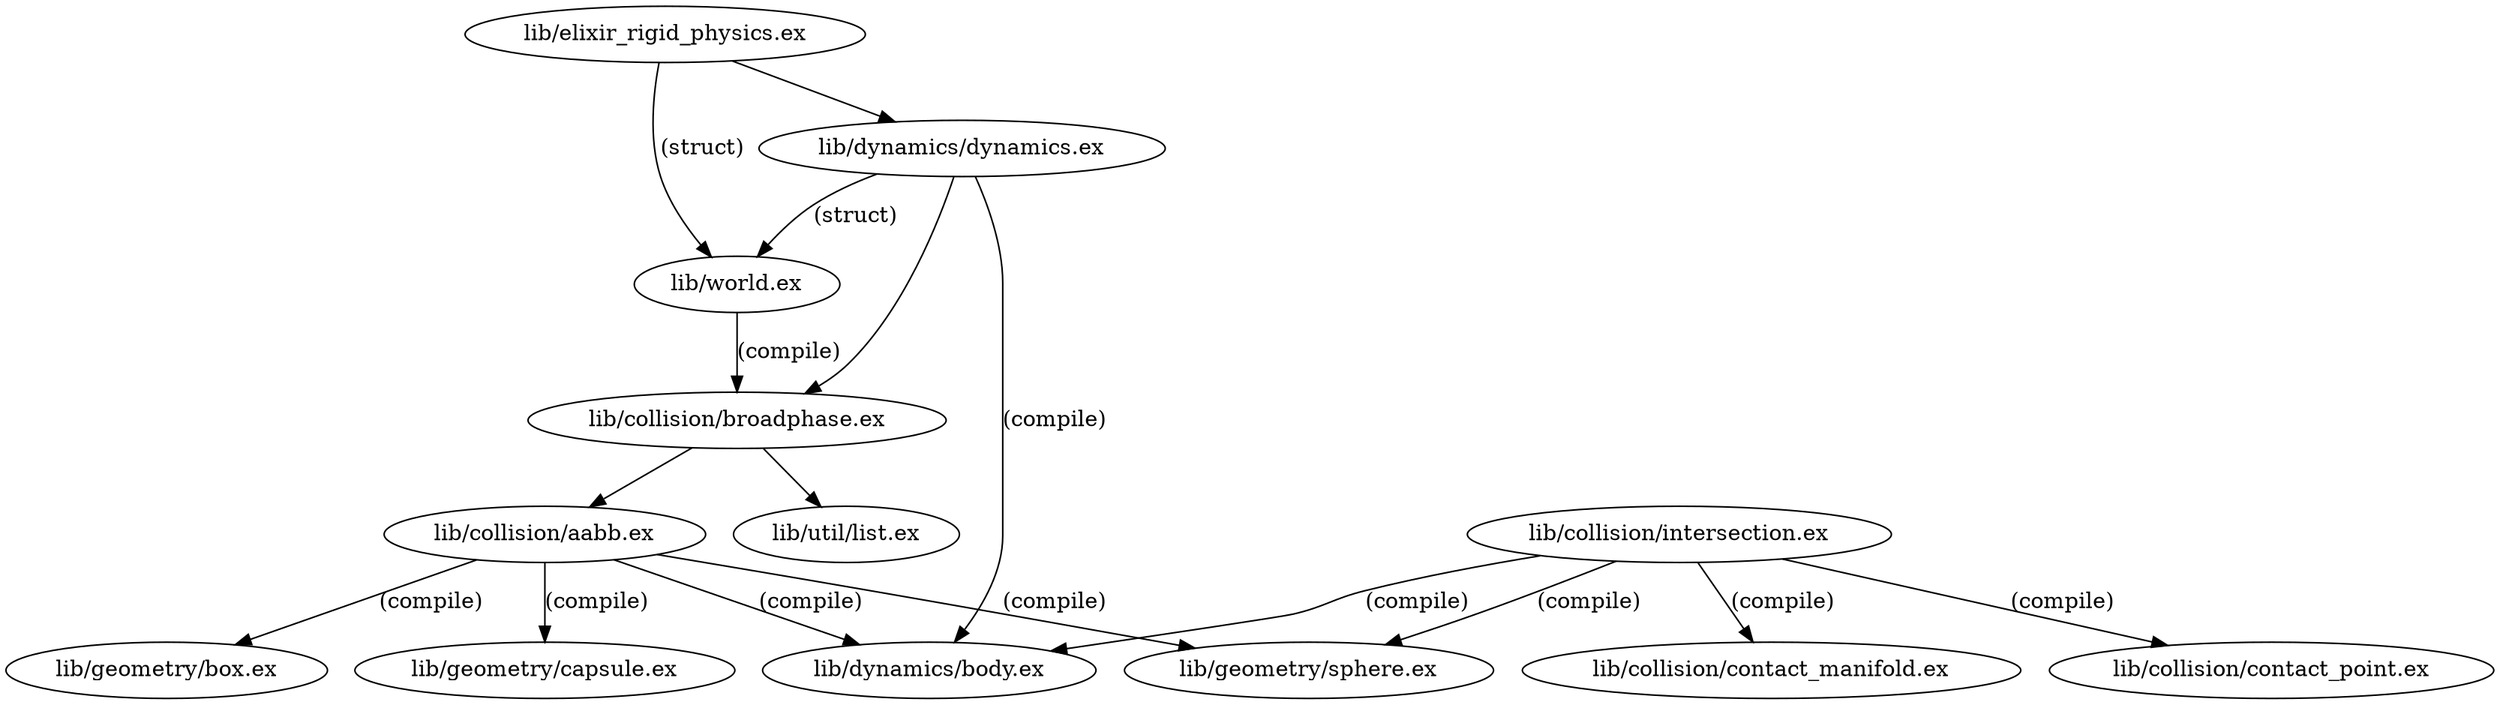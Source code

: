 digraph "xref graph" {
  "lib/collision/aabb.ex"
  "lib/collision/aabb.ex" -> "lib/dynamics/body.ex" [label="(compile)"]
  "lib/collision/aabb.ex" -> "lib/geometry/box.ex" [label="(compile)"]
  "lib/collision/aabb.ex" -> "lib/geometry/capsule.ex" [label="(compile)"]
  "lib/collision/aabb.ex" -> "lib/geometry/sphere.ex" [label="(compile)"]
  "lib/collision/broadphase.ex"
  "lib/collision/broadphase.ex" -> "lib/collision/aabb.ex"
  "lib/collision/broadphase.ex" -> "lib/util/list.ex"
  "lib/collision/contact_manifold.ex"
  "lib/collision/contact_point.ex"
  "lib/collision/intersection.ex"
  "lib/collision/intersection.ex" -> "lib/collision/contact_manifold.ex" [label="(compile)"]
  "lib/collision/intersection.ex" -> "lib/collision/contact_point.ex" [label="(compile)"]
  "lib/collision/intersection.ex" -> "lib/dynamics/body.ex" [label="(compile)"]
  "lib/collision/intersection.ex" -> "lib/geometry/sphere.ex" [label="(compile)"]
  "lib/dynamics/body.ex"
  "lib/dynamics/dynamics.ex"
  "lib/dynamics/dynamics.ex" -> "lib/collision/broadphase.ex"
  "lib/dynamics/dynamics.ex" -> "lib/dynamics/body.ex" [label="(compile)"]
  "lib/dynamics/dynamics.ex" -> "lib/world.ex" [label="(struct)"]
  "lib/world.ex" -> "lib/collision/broadphase.ex" [label="(compile)"]
  "lib/elixir_rigid_physics.ex"
  "lib/elixir_rigid_physics.ex" -> "lib/dynamics/dynamics.ex"
  "lib/elixir_rigid_physics.ex" -> "lib/world.ex" [label="(struct)"]
  "lib/geometry/box.ex"
  "lib/geometry/capsule.ex"
  "lib/geometry/sphere.ex"
  "lib/util/list.ex"
  "lib/world.ex"
}
